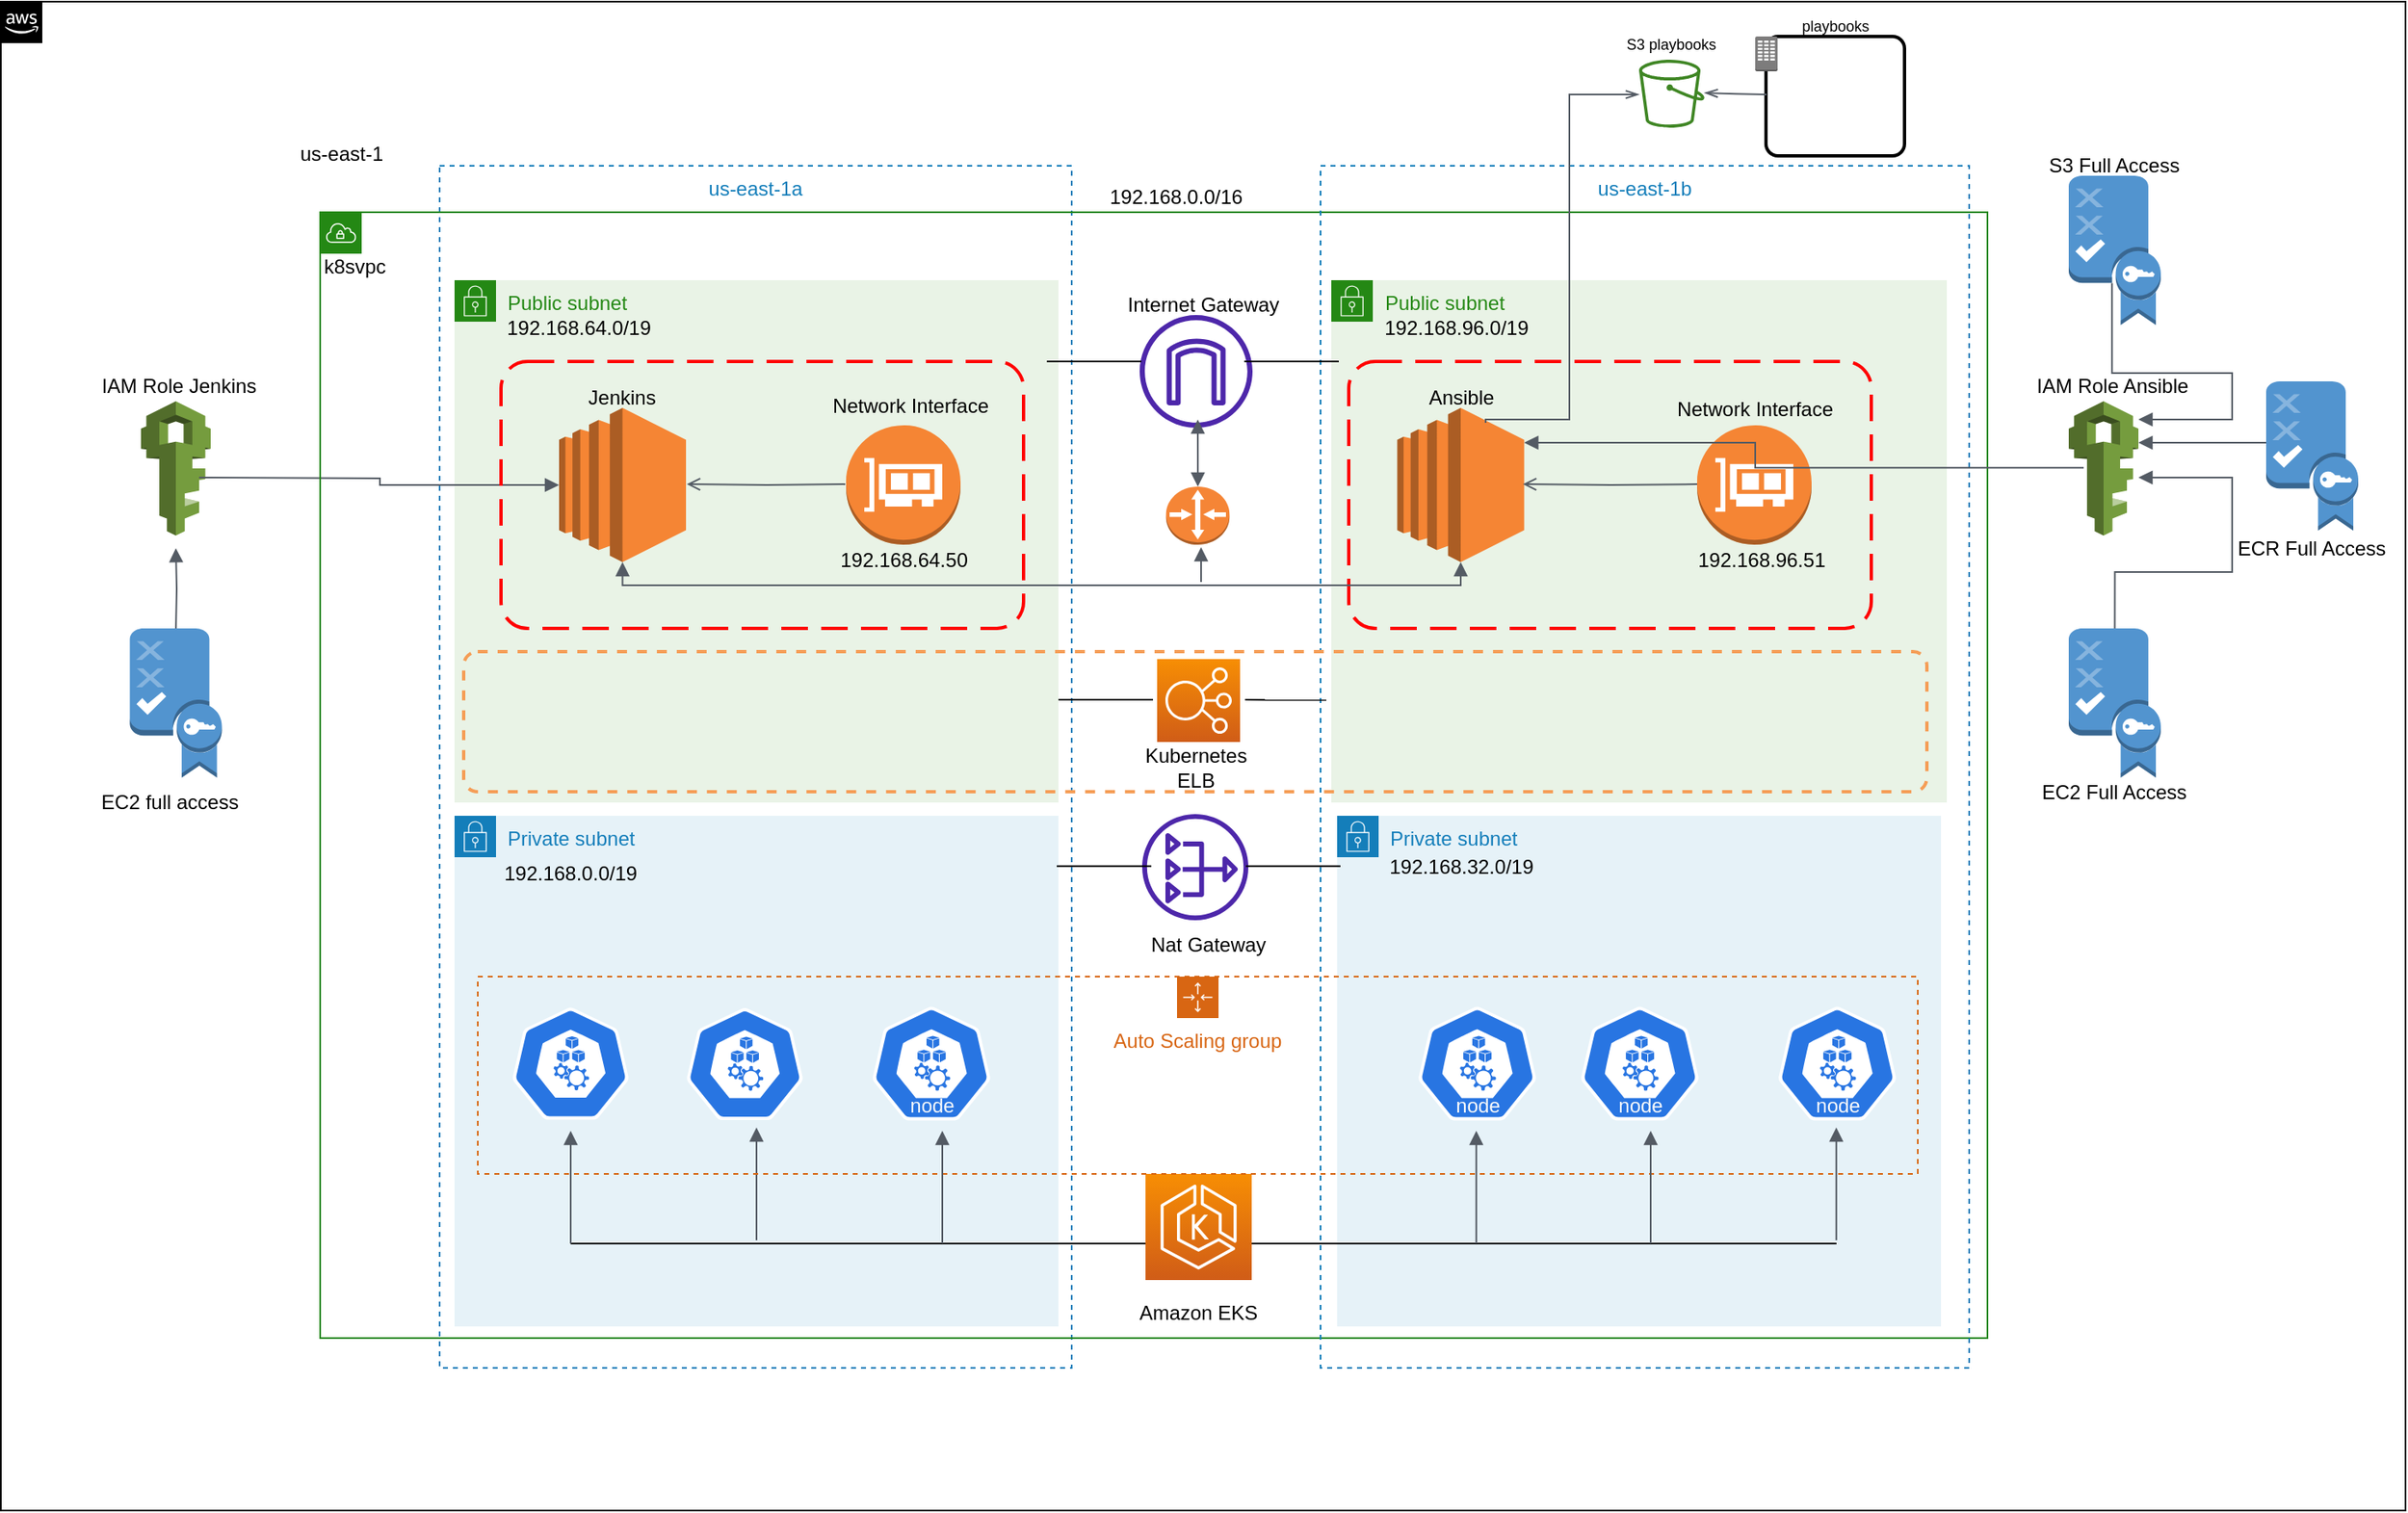 <mxfile version="21.3.6" type="device">
  <diagram id="Ht1M8jgEwFfnCIfOTk4-" name="Page-1">
    <mxGraphModel dx="1590" dy="1033" grid="1" gridSize="7" guides="1" tooltips="1" connect="1" arrows="1" fold="1" page="1" pageScale="1" pageWidth="1169" pageHeight="827" background="none" math="0" shadow="0">
      <root>
        <mxCell id="0" />
        <mxCell id="1" parent="0" />
        <mxCell id="GrUjXysrTz4pMU6UMyg--17" value="us-east-1a" style="fillColor=none;strokeColor=#147EBA;dashed=1;verticalAlign=top;fontStyle=0;fontColor=#147EBA;whiteSpace=wrap;html=1;movable=1;resizable=1;rotatable=1;deletable=1;editable=1;locked=0;connectable=1;" vertex="1" parent="1">
          <mxGeometry x="271" y="127" width="381" height="725" as="geometry" />
        </mxCell>
        <mxCell id="GrUjXysrTz4pMU6UMyg--24" value="Public subnet" style="points=[[0,0],[0.25,0],[0.5,0],[0.75,0],[1,0],[1,0.25],[1,0.5],[1,0.75],[1,1],[0.75,1],[0.5,1],[0.25,1],[0,1],[0,0.75],[0,0.5],[0,0.25]];outlineConnect=0;gradientColor=none;html=1;whiteSpace=wrap;fontSize=12;fontStyle=0;container=1;pointerEvents=0;collapsible=0;recursiveResize=0;shape=mxgraph.aws4.group;grIcon=mxgraph.aws4.group_security_group;grStroke=0;strokeColor=#248814;fillColor=#E9F3E6;verticalAlign=top;align=left;spacingLeft=30;fontColor=#248814;dashed=0;" vertex="1" parent="1">
          <mxGeometry x="280" y="196" width="364" height="315" as="geometry" />
        </mxCell>
        <mxCell id="GrUjXysrTz4pMU6UMyg--7" value="" style="points=[[0,0],[0.25,0],[0.5,0],[0.75,0],[1,0],[1,0.25],[1,0.5],[1,0.75],[1,1],[0.75,1],[0.5,1],[0.25,1],[0,1],[0,0.75],[0,0.5],[0,0.25]];outlineConnect=0;html=1;whiteSpace=wrap;fontSize=12;fontStyle=0;container=1;pointerEvents=0;collapsible=0;recursiveResize=0;shape=mxgraph.aws4.group;grIcon=mxgraph.aws4.group_aws_cloud_alt;fillColor=none;verticalAlign=top;align=left;spacingLeft=30;dashed=0;perimeterSpacing=0;labelBackgroundColor=none;movable=1;resizable=1;rotatable=1;deletable=1;editable=1;locked=0;connectable=1;" vertex="1" parent="1">
          <mxGeometry x="6.5" y="28" width="1449.5" height="910" as="geometry" />
        </mxCell>
        <mxCell id="GrUjXysrTz4pMU6UMyg--114" value="" style="outlineConnect=0;dashed=0;verticalLabelPosition=bottom;verticalAlign=top;align=center;html=1;shape=mxgraph.aws3.iam;fillColor=#759C3E;gradientColor=none;" vertex="1" parent="GrUjXysrTz4pMU6UMyg--7">
          <mxGeometry x="1246.5" y="241" width="42" height="81" as="geometry" />
        </mxCell>
        <mxCell id="GrUjXysrTz4pMU6UMyg--115" value="" style="outlineConnect=0;dashed=0;verticalLabelPosition=bottom;verticalAlign=top;align=center;html=1;shape=mxgraph.aws3.iam;fillColor=#759C3E;gradientColor=none;" vertex="1" parent="GrUjXysrTz4pMU6UMyg--7">
          <mxGeometry x="84.5" y="241" width="42" height="81" as="geometry" />
        </mxCell>
        <mxCell id="GrUjXysrTz4pMU6UMyg--116" value="" style="outlineConnect=0;dashed=0;verticalLabelPosition=bottom;verticalAlign=top;align=center;html=1;shape=mxgraph.aws3.policy;fillColor=#5294CF;gradientColor=none;" vertex="1" parent="GrUjXysrTz4pMU6UMyg--7">
          <mxGeometry x="77.75" y="378" width="55.5" height="90" as="geometry" />
        </mxCell>
        <mxCell id="GrUjXysrTz4pMU6UMyg--117" value="EC2 full access" style="text;html=1;strokeColor=none;fillColor=none;align=center;verticalAlign=middle;whiteSpace=wrap;rounded=0;" vertex="1" parent="GrUjXysrTz4pMU6UMyg--7">
          <mxGeometry x="56.5" y="468" width="91.25" height="30" as="geometry" />
        </mxCell>
        <mxCell id="GrUjXysrTz4pMU6UMyg--118" value="" style="outlineConnect=0;dashed=0;verticalLabelPosition=bottom;verticalAlign=top;align=center;html=1;shape=mxgraph.aws3.policy;fillColor=#5294CF;gradientColor=none;" vertex="1" parent="GrUjXysrTz4pMU6UMyg--7">
          <mxGeometry x="1246.5" y="378" width="55.5" height="90" as="geometry" />
        </mxCell>
        <mxCell id="GrUjXysrTz4pMU6UMyg--120" value="" style="outlineConnect=0;dashed=0;verticalLabelPosition=bottom;verticalAlign=top;align=center;html=1;shape=mxgraph.aws3.policy;fillColor=#5294CF;gradientColor=none;" vertex="1" parent="GrUjXysrTz4pMU6UMyg--7">
          <mxGeometry x="1365.5" y="229" width="55.5" height="90" as="geometry" />
        </mxCell>
        <mxCell id="GrUjXysrTz4pMU6UMyg--119" value="" style="outlineConnect=0;dashed=0;verticalLabelPosition=bottom;verticalAlign=top;align=center;html=1;shape=mxgraph.aws3.policy;fillColor=#5294CF;gradientColor=none;" vertex="1" parent="GrUjXysrTz4pMU6UMyg--7">
          <mxGeometry x="1246.5" y="105" width="55.5" height="90" as="geometry" />
        </mxCell>
        <mxCell id="GrUjXysrTz4pMU6UMyg--121" value="EC2 Full Access" style="text;html=1;strokeColor=none;fillColor=none;align=center;verticalAlign=middle;whiteSpace=wrap;rounded=0;" vertex="1" parent="GrUjXysrTz4pMU6UMyg--7">
          <mxGeometry x="1228.62" y="462" width="91.25" height="30" as="geometry" />
        </mxCell>
        <mxCell id="GrUjXysrTz4pMU6UMyg--122" value="ECR Full Access" style="text;html=1;strokeColor=none;fillColor=none;align=center;verticalAlign=middle;whiteSpace=wrap;rounded=0;" vertex="1" parent="GrUjXysrTz4pMU6UMyg--7">
          <mxGeometry x="1345.82" y="315" width="94.87" height="30" as="geometry" />
        </mxCell>
        <mxCell id="GrUjXysrTz4pMU6UMyg--123" value="S3 Full Access" style="text;html=1;strokeColor=none;fillColor=none;align=center;verticalAlign=middle;whiteSpace=wrap;rounded=0;" vertex="1" parent="GrUjXysrTz4pMU6UMyg--7">
          <mxGeometry x="1228.62" y="84" width="91.25" height="30" as="geometry" />
        </mxCell>
        <mxCell id="GrUjXysrTz4pMU6UMyg--124" value="IAM Role Ansible" style="text;html=1;strokeColor=none;fillColor=none;align=center;verticalAlign=middle;whiteSpace=wrap;rounded=0;" vertex="1" parent="GrUjXysrTz4pMU6UMyg--7">
          <mxGeometry x="1225" y="217" width="94.87" height="30" as="geometry" />
        </mxCell>
        <mxCell id="GrUjXysrTz4pMU6UMyg--125" value="IAM Role Jenkins" style="text;html=1;strokeColor=none;fillColor=none;align=center;verticalAlign=middle;whiteSpace=wrap;rounded=0;" vertex="1" parent="GrUjXysrTz4pMU6UMyg--7">
          <mxGeometry x="56" y="217" width="102.37" height="30" as="geometry" />
        </mxCell>
        <mxCell id="GrUjXysrTz4pMU6UMyg--127" value="" style="edgeStyle=orthogonalEdgeStyle;html=1;endArrow=none;elbow=vertical;startArrow=block;startFill=1;strokeColor=#545B64;rounded=0;" edge="1" parent="GrUjXysrTz4pMU6UMyg--7">
          <mxGeometry width="100" relative="1" as="geometry">
            <mxPoint x="1288.5" y="266" as="sourcePoint" />
            <mxPoint x="1365.5" y="266" as="targetPoint" />
          </mxGeometry>
        </mxCell>
        <mxCell id="GrUjXysrTz4pMU6UMyg--130" value="" style="edgeStyle=orthogonalEdgeStyle;html=1;endArrow=none;elbow=vertical;startArrow=block;startFill=1;strokeColor=#545B64;rounded=0;entryX=0.5;entryY=0;entryDx=0;entryDy=0;entryPerimeter=0;" edge="1" parent="GrUjXysrTz4pMU6UMyg--7" source="GrUjXysrTz4pMU6UMyg--114" target="GrUjXysrTz4pMU6UMyg--118">
          <mxGeometry width="100" relative="1" as="geometry">
            <mxPoint x="1274.5" y="308" as="sourcePoint" />
            <mxPoint x="1374.5" y="308" as="targetPoint" />
            <Array as="points">
              <mxPoint x="1345" y="287" />
              <mxPoint x="1345" y="344" />
              <mxPoint x="1274" y="344" />
            </Array>
          </mxGeometry>
        </mxCell>
        <mxCell id="GrUjXysrTz4pMU6UMyg--132" value="" style="edgeStyle=orthogonalEdgeStyle;html=1;endArrow=none;elbow=vertical;startArrow=block;startFill=1;strokeColor=#545B64;rounded=0;entryX=0.47;entryY=0.72;entryDx=0;entryDy=0;entryPerimeter=0;" edge="1" parent="GrUjXysrTz4pMU6UMyg--7" target="GrUjXysrTz4pMU6UMyg--119">
          <mxGeometry width="100" relative="1" as="geometry">
            <mxPoint x="1288.5" y="252" as="sourcePoint" />
            <mxPoint x="1388.5" y="252" as="targetPoint" />
            <Array as="points">
              <mxPoint x="1345" y="252" />
              <mxPoint x="1345" y="224" />
              <mxPoint x="1273" y="224" />
            </Array>
          </mxGeometry>
        </mxCell>
        <mxCell id="GrUjXysrTz4pMU6UMyg--133" value="" style="edgeStyle=orthogonalEdgeStyle;html=1;endArrow=none;elbow=vertical;startArrow=block;startFill=1;strokeColor=#545B64;rounded=0;" edge="1" parent="GrUjXysrTz4pMU6UMyg--7" target="GrUjXysrTz4pMU6UMyg--116">
          <mxGeometry width="100" relative="1" as="geometry">
            <mxPoint x="105.5" y="329.57" as="sourcePoint" />
            <mxPoint x="205.5" y="329.57" as="targetPoint" />
          </mxGeometry>
        </mxCell>
        <mxCell id="GrUjXysrTz4pMU6UMyg--135" value="" style="edgeStyle=orthogonalEdgeStyle;html=1;endArrow=block;elbow=vertical;startArrow=none;endFill=1;strokeColor=#545B64;rounded=0;entryX=0;entryY=0.5;entryDx=0;entryDy=0;entryPerimeter=0;" edge="1" parent="GrUjXysrTz4pMU6UMyg--7" target="GrUjXysrTz4pMU6UMyg--98">
          <mxGeometry width="100" relative="1" as="geometry">
            <mxPoint x="119.5" y="287" as="sourcePoint" />
            <mxPoint x="219.5" y="287" as="targetPoint" />
          </mxGeometry>
        </mxCell>
        <mxCell id="GrUjXysrTz4pMU6UMyg--136" value="" style="sketch=0;outlineConnect=0;fontColor=#232F3E;gradientColor=none;fillColor=#3F8624;strokeColor=none;dashed=0;verticalLabelPosition=bottom;verticalAlign=top;align=center;html=1;fontSize=12;fontStyle=0;aspect=fixed;pointerEvents=1;shape=mxgraph.aws4.bucket;" vertex="1" parent="GrUjXysrTz4pMU6UMyg--7">
          <mxGeometry x="987.5" y="35" width="39.42" height="41" as="geometry" />
        </mxCell>
        <mxCell id="GrUjXysrTz4pMU6UMyg--137" value="" style="rounded=1;arcSize=10;dashed=0;fillColor=none;gradientColor=none;strokeWidth=2;" vertex="1" parent="GrUjXysrTz4pMU6UMyg--7">
          <mxGeometry x="1064" y="21" width="83.5" height="72" as="geometry" />
        </mxCell>
        <mxCell id="GrUjXysrTz4pMU6UMyg--138" value="" style="dashed=0;html=1;shape=mxgraph.aws3.corporate_data_center;fillColor=#7D7C7C;gradientColor=none;dashed=0;" vertex="1" parent="GrUjXysrTz4pMU6UMyg--7">
          <mxGeometry x="1057.5" y="21" width="13.5" height="21" as="geometry" />
        </mxCell>
        <mxCell id="GrUjXysrTz4pMU6UMyg--141" value="S3 playbooks" style="text;html=1;strokeColor=none;fillColor=none;align=center;verticalAlign=middle;whiteSpace=wrap;rounded=0;fontSize=9;" vertex="1" parent="GrUjXysrTz4pMU6UMyg--7">
          <mxGeometry x="975.71" y="16" width="63" height="19" as="geometry" />
        </mxCell>
        <mxCell id="GrUjXysrTz4pMU6UMyg--142" value="playbooks" style="text;html=1;strokeColor=none;fillColor=none;align=center;verticalAlign=middle;whiteSpace=wrap;rounded=0;fontSize=9;" vertex="1" parent="GrUjXysrTz4pMU6UMyg--7">
          <mxGeometry x="1060.13" width="91.25" height="30" as="geometry" />
        </mxCell>
        <mxCell id="GrUjXysrTz4pMU6UMyg--146" value="" style="edgeStyle=orthogonalEdgeStyle;html=1;endArrow=none;elbow=vertical;startArrow=openThin;startFill=0;strokeColor=#545B64;rounded=0;" edge="1" parent="GrUjXysrTz4pMU6UMyg--7">
          <mxGeometry width="100" relative="1" as="geometry">
            <mxPoint x="1026.92" y="55.05" as="sourcePoint" />
            <mxPoint x="1064.5" y="56" as="targetPoint" />
          </mxGeometry>
        </mxCell>
        <mxCell id="GrUjXysrTz4pMU6UMyg--70" value="node" style="text;html=1;align=center;verticalAlign=middle;whiteSpace=wrap;rounded=0;fontColor=#fafafa;labelBorderColor=none;" vertex="1" parent="1">
          <mxGeometry x="320" y="679" width="60" height="30" as="geometry" />
        </mxCell>
        <mxCell id="GrUjXysrTz4pMU6UMyg--8" value="" style="points=[[0,0],[0.25,0],[0.5,0],[0.75,0],[1,0],[1,0.25],[1,0.5],[1,0.75],[1,1],[0.75,1],[0.5,1],[0.25,1],[0,1],[0,0.75],[0,0.5],[0,0.25]];outlineConnect=0;gradientColor=none;html=1;whiteSpace=wrap;fontSize=12;fontStyle=0;container=1;pointerEvents=0;collapsible=0;recursiveResize=0;shape=mxgraph.aws4.group;grIcon=mxgraph.aws4.group_vpc;strokeColor=#248814;fillColor=none;verticalAlign=top;align=left;spacingLeft=30;fontColor=#AAB7B8;dashed=0;movable=0;resizable=0;rotatable=0;deletable=0;editable=0;locked=1;connectable=0;" vertex="1" parent="1">
          <mxGeometry x="199" y="155" width="1005" height="679" as="geometry" />
        </mxCell>
        <mxCell id="GrUjXysrTz4pMU6UMyg--16" value="k8svpc" style="text;html=1;strokeColor=none;fillColor=none;align=center;verticalAlign=middle;whiteSpace=wrap;rounded=0;" vertex="1" parent="GrUjXysrTz4pMU6UMyg--8">
          <mxGeometry x="-9" y="18" width="60" height="30" as="geometry" />
        </mxCell>
        <mxCell id="GrUjXysrTz4pMU6UMyg--18" value="us-east-1b" style="fillColor=none;strokeColor=#147EBA;dashed=1;verticalAlign=top;fontStyle=0;fontColor=#147EBA;whiteSpace=wrap;html=1;movable=1;resizable=1;rotatable=1;deletable=1;editable=1;locked=0;connectable=1;" vertex="1" parent="GrUjXysrTz4pMU6UMyg--8">
          <mxGeometry x="603" y="-28" width="391" height="725" as="geometry" />
        </mxCell>
        <mxCell id="GrUjXysrTz4pMU6UMyg--28" value="Public subnet" style="points=[[0,0],[0.25,0],[0.5,0],[0.75,0],[1,0],[1,0.25],[1,0.5],[1,0.75],[1,1],[0.75,1],[0.5,1],[0.25,1],[0,1],[0,0.75],[0,0.5],[0,0.25]];outlineConnect=0;gradientColor=none;html=1;whiteSpace=wrap;fontSize=12;fontStyle=0;container=1;pointerEvents=0;collapsible=0;recursiveResize=0;shape=mxgraph.aws4.group;grIcon=mxgraph.aws4.group_security_group;grStroke=0;strokeColor=#248814;fillColor=#E9F3E6;verticalAlign=top;align=left;spacingLeft=30;fontColor=#248814;dashed=0;movable=0;resizable=0;rotatable=0;deletable=0;editable=0;locked=1;connectable=0;" vertex="1" parent="GrUjXysrTz4pMU6UMyg--8">
          <mxGeometry x="609.5" y="41" width="371" height="315" as="geometry" />
        </mxCell>
        <mxCell id="GrUjXysrTz4pMU6UMyg--29" value="Private subnet" style="points=[[0,0],[0.25,0],[0.5,0],[0.75,0],[1,0],[1,0.25],[1,0.5],[1,0.75],[1,1],[0.75,1],[0.5,1],[0.25,1],[0,1],[0,0.75],[0,0.5],[0,0.25]];outlineConnect=0;gradientColor=none;html=1;whiteSpace=wrap;fontSize=12;fontStyle=0;container=1;pointerEvents=0;collapsible=0;recursiveResize=0;shape=mxgraph.aws4.group;grIcon=mxgraph.aws4.group_security_group;grStroke=0;strokeColor=#147EBA;fillColor=#E6F2F8;verticalAlign=top;align=left;spacingLeft=30;fontColor=#147EBA;dashed=0;" vertex="1" parent="GrUjXysrTz4pMU6UMyg--8">
          <mxGeometry x="81" y="364" width="364" height="308" as="geometry" />
        </mxCell>
        <mxCell id="GrUjXysrTz4pMU6UMyg--36" value="Private subnet" style="points=[[0,0],[0.25,0],[0.5,0],[0.75,0],[1,0],[1,0.25],[1,0.5],[1,0.75],[1,1],[0.75,1],[0.5,1],[0.25,1],[0,1],[0,0.75],[0,0.5],[0,0.25]];outlineConnect=0;gradientColor=none;html=1;whiteSpace=wrap;fontSize=12;fontStyle=0;container=1;pointerEvents=0;collapsible=0;recursiveResize=0;shape=mxgraph.aws4.group;grIcon=mxgraph.aws4.group_security_group;grStroke=0;strokeColor=#147EBA;fillColor=#E6F2F8;verticalAlign=top;align=left;spacingLeft=30;fontColor=#147EBA;dashed=0;" vertex="1" parent="GrUjXysrTz4pMU6UMyg--8">
          <mxGeometry x="613" y="364" width="364" height="308" as="geometry" />
        </mxCell>
        <mxCell id="GrUjXysrTz4pMU6UMyg--40" value="192.168.96.0/19" style="text;html=1;strokeColor=none;fillColor=none;align=center;verticalAlign=middle;whiteSpace=wrap;rounded=0;" vertex="1" parent="GrUjXysrTz4pMU6UMyg--8">
          <mxGeometry x="655" y="55" width="60" height="30" as="geometry" />
        </mxCell>
        <mxCell id="GrUjXysrTz4pMU6UMyg--41" value="" style="sketch=0;outlineConnect=0;fontColor=#232F3E;gradientColor=none;fillColor=#4D27AA;strokeColor=none;dashed=0;verticalLabelPosition=bottom;verticalAlign=top;align=center;html=1;fontSize=12;fontStyle=0;aspect=fixed;pointerEvents=1;shape=mxgraph.aws4.internet_gateway;" vertex="1" parent="GrUjXysrTz4pMU6UMyg--8">
          <mxGeometry x="494" y="62" width="68" height="68" as="geometry" />
        </mxCell>
        <mxCell id="GrUjXysrTz4pMU6UMyg--9" value="192.168.0.0/16" style="text;html=1;strokeColor=none;fillColor=none;align=center;verticalAlign=middle;whiteSpace=wrap;rounded=0;" vertex="1" parent="1">
          <mxGeometry x="685" y="131" width="60" height="30" as="geometry" />
        </mxCell>
        <mxCell id="GrUjXysrTz4pMU6UMyg--20" value="us-east-1" style="text;html=1;strokeColor=none;fillColor=none;align=center;verticalAlign=middle;whiteSpace=wrap;rounded=0;" vertex="1" parent="1">
          <mxGeometry x="182" y="105" width="60" height="30" as="geometry" />
        </mxCell>
        <mxCell id="GrUjXysrTz4pMU6UMyg--46" value="" style="endArrow=none;html=1;rounded=0;" edge="1" parent="1">
          <mxGeometry width="50" height="50" relative="1" as="geometry">
            <mxPoint x="637" y="245" as="sourcePoint" />
            <mxPoint x="694" y="245" as="targetPoint" />
          </mxGeometry>
        </mxCell>
        <mxCell id="GrUjXysrTz4pMU6UMyg--47" value="" style="endArrow=none;html=1;rounded=0;" edge="1" parent="1">
          <mxGeometry width="50" height="50" relative="1" as="geometry">
            <mxPoint x="756" y="245" as="sourcePoint" />
            <mxPoint x="813" y="245" as="targetPoint" />
          </mxGeometry>
        </mxCell>
        <mxCell id="GrUjXysrTz4pMU6UMyg--48" value="" style="sketch=0;points=[[0,0,0],[0.25,0,0],[0.5,0,0],[0.75,0,0],[1,0,0],[0,1,0],[0.25,1,0],[0.5,1,0],[0.75,1,0],[1,1,0],[0,0.25,0],[0,0.5,0],[0,0.75,0],[1,0.25,0],[1,0.5,0],[1,0.75,0]];outlineConnect=0;fontColor=#232F3E;gradientColor=#F78E04;gradientDirection=north;fillColor=#D05C17;strokeColor=#ffffff;dashed=0;verticalLabelPosition=bottom;verticalAlign=top;align=center;html=1;fontSize=12;fontStyle=0;aspect=fixed;shape=mxgraph.aws4.resourceIcon;resIcon=mxgraph.aws4.elastic_load_balancing;" vertex="1" parent="1">
          <mxGeometry x="703.5" y="424.5" width="50" height="50" as="geometry" />
        </mxCell>
        <mxCell id="GrUjXysrTz4pMU6UMyg--49" value="" style="endArrow=none;html=1;rounded=0;" edge="1" parent="1">
          <mxGeometry width="50" height="50" relative="1" as="geometry">
            <mxPoint x="644" y="449.05" as="sourcePoint" />
            <mxPoint x="701" y="449.05" as="targetPoint" />
          </mxGeometry>
        </mxCell>
        <mxCell id="GrUjXysrTz4pMU6UMyg--50" value="" style="endArrow=none;html=1;rounded=0;" edge="1" parent="1">
          <mxGeometry width="50" height="50" relative="1" as="geometry">
            <mxPoint x="756.5" y="449.05" as="sourcePoint" />
            <mxPoint x="805.5" y="449.18" as="targetPoint" />
          </mxGeometry>
        </mxCell>
        <mxCell id="GrUjXysrTz4pMU6UMyg--51" value="Kubernetes ELB" style="text;html=1;strokeColor=none;fillColor=none;align=center;verticalAlign=middle;whiteSpace=wrap;rounded=0;" vertex="1" parent="1">
          <mxGeometry x="696.5" y="474.5" width="60" height="30" as="geometry" />
        </mxCell>
        <mxCell id="GrUjXysrTz4pMU6UMyg--54" value="Internet Gateway" style="text;html=1;strokeColor=none;fillColor=none;align=center;verticalAlign=middle;whiteSpace=wrap;rounded=0;" vertex="1" parent="1">
          <mxGeometry x="681.75" y="196" width="99" height="30" as="geometry" />
        </mxCell>
        <mxCell id="GrUjXysrTz4pMU6UMyg--55" value="" style="sketch=0;outlineConnect=0;fontColor=#232F3E;gradientColor=none;fillColor=#4D27AA;strokeColor=none;dashed=0;verticalLabelPosition=bottom;verticalAlign=top;align=center;html=1;fontSize=12;fontStyle=0;aspect=fixed;pointerEvents=1;shape=mxgraph.aws4.nat_gateway;" vertex="1" parent="1">
          <mxGeometry x="694.5" y="518" width="64" height="64" as="geometry" />
        </mxCell>
        <mxCell id="GrUjXysrTz4pMU6UMyg--56" value="" style="endArrow=none;html=1;rounded=0;" edge="1" parent="1">
          <mxGeometry width="50" height="50" relative="1" as="geometry">
            <mxPoint x="643" y="549.37" as="sourcePoint" />
            <mxPoint x="700" y="549.37" as="targetPoint" />
          </mxGeometry>
        </mxCell>
        <mxCell id="GrUjXysrTz4pMU6UMyg--57" value="" style="endArrow=none;html=1;rounded=0;" edge="1" parent="1">
          <mxGeometry width="50" height="50" relative="1" as="geometry">
            <mxPoint x="757" y="549.38" as="sourcePoint" />
            <mxPoint x="814" y="549.38" as="targetPoint" />
          </mxGeometry>
        </mxCell>
        <mxCell id="GrUjXysrTz4pMU6UMyg--58" value="Nat Gateway" style="text;html=1;strokeColor=none;fillColor=none;align=center;verticalAlign=middle;whiteSpace=wrap;rounded=0;" vertex="1" parent="1">
          <mxGeometry x="685" y="582" width="99" height="30" as="geometry" />
        </mxCell>
        <mxCell id="GrUjXysrTz4pMU6UMyg--84" value="" style="endArrow=none;html=1;rounded=0;" edge="1" parent="1">
          <mxGeometry width="50" height="50" relative="1" as="geometry">
            <mxPoint x="350" y="777" as="sourcePoint" />
            <mxPoint x="1113" y="777" as="targetPoint" />
          </mxGeometry>
        </mxCell>
        <mxCell id="GrUjXysrTz4pMU6UMyg--79" value="" style="sketch=0;points=[[0,0,0],[0.25,0,0],[0.5,0,0],[0.75,0,0],[1,0,0],[0,1,0],[0.25,1,0],[0.5,1,0],[0.75,1,0],[1,1,0],[0,0.25,0],[0,0.5,0],[0,0.75,0],[1,0.25,0],[1,0.5,0],[1,0.75,0]];outlineConnect=0;fontColor=#232F3E;gradientColor=#F78E04;gradientDirection=north;fillColor=#D05C17;strokeColor=#ffffff;dashed=0;verticalLabelPosition=bottom;verticalAlign=top;align=center;html=1;fontSize=12;fontStyle=0;aspect=fixed;shape=mxgraph.aws4.resourceIcon;resIcon=mxgraph.aws4.eks;" vertex="1" parent="1">
          <mxGeometry x="696.5" y="735" width="64" height="64" as="geometry" />
        </mxCell>
        <mxCell id="GrUjXysrTz4pMU6UMyg--94" value="" style="edgeStyle=orthogonalEdgeStyle;html=1;endArrow=none;elbow=vertical;startArrow=block;startFill=1;strokeColor=#545B64;rounded=0;" edge="1" parent="1">
          <mxGeometry width="100" relative="1" as="geometry">
            <mxPoint x="462" y="707" as="sourcePoint" />
            <mxPoint x="462" y="775" as="targetPoint" />
          </mxGeometry>
        </mxCell>
        <mxCell id="GrUjXysrTz4pMU6UMyg--90" value="" style="edgeStyle=orthogonalEdgeStyle;html=1;endArrow=none;elbow=vertical;startArrow=block;startFill=1;strokeColor=#545B64;rounded=0;" edge="1" parent="1">
          <mxGeometry width="100" relative="1" as="geometry">
            <mxPoint x="1112.88" y="707" as="sourcePoint" />
            <mxPoint x="1112.88" y="775" as="targetPoint" />
          </mxGeometry>
        </mxCell>
        <mxCell id="GrUjXysrTz4pMU6UMyg--95" value="Amazon EKS" style="text;html=1;strokeColor=none;fillColor=none;align=center;verticalAlign=middle;whiteSpace=wrap;rounded=0;" vertex="1" parent="1">
          <mxGeometry x="679" y="804" width="99" height="30" as="geometry" />
        </mxCell>
        <mxCell id="GrUjXysrTz4pMU6UMyg--53" value="" style="rounded=1;arcSize=10;strokeColor=#F59D56;fillColor=none;gradientColor=none;strokeWidth=2;dashed=1;" vertex="1" parent="1">
          <mxGeometry x="285.5" y="420" width="882" height="84.5" as="geometry" />
        </mxCell>
        <mxCell id="GrUjXysrTz4pMU6UMyg--96" value="" style="rounded=1;arcSize=10;dashed=1;strokeColor=#ff0000;fillColor=none;gradientColor=none;dashPattern=8 4;strokeWidth=2;" vertex="1" parent="1">
          <mxGeometry x="308" y="245" width="315" height="161" as="geometry" />
        </mxCell>
        <mxCell id="GrUjXysrTz4pMU6UMyg--97" value="" style="rounded=1;arcSize=10;dashed=1;strokeColor=#ff0000;fillColor=none;gradientColor=none;dashPattern=8 4;strokeWidth=2;" vertex="1" parent="1">
          <mxGeometry x="819" y="245" width="315" height="161" as="geometry" />
        </mxCell>
        <mxCell id="GrUjXysrTz4pMU6UMyg--98" value="" style="outlineConnect=0;dashed=0;verticalLabelPosition=bottom;verticalAlign=top;align=center;html=1;shape=mxgraph.aws3.ec2;fillColor=#F58534;gradientColor=none;" vertex="1" parent="1">
          <mxGeometry x="343" y="273" width="76.5" height="93" as="geometry" />
        </mxCell>
        <mxCell id="GrUjXysrTz4pMU6UMyg--99" value="" style="outlineConnect=0;dashed=0;verticalLabelPosition=bottom;verticalAlign=top;align=center;html=1;shape=mxgraph.aws3.ec2;fillColor=#F58534;gradientColor=none;" vertex="1" parent="1">
          <mxGeometry x="848.25" y="273" width="76.5" height="93" as="geometry" />
        </mxCell>
        <mxCell id="GrUjXysrTz4pMU6UMyg--101" value="" style="outlineConnect=0;dashed=0;verticalLabelPosition=bottom;verticalAlign=top;align=center;html=1;shape=mxgraph.aws3.elastic_network_interface;fillColor=#F58534;gradientColor=none;" vertex="1" parent="1">
          <mxGeometry x="516" y="283.5" width="69" height="72" as="geometry" />
        </mxCell>
        <mxCell id="GrUjXysrTz4pMU6UMyg--102" value="" style="outlineConnect=0;dashed=0;verticalLabelPosition=bottom;verticalAlign=top;align=center;html=1;shape=mxgraph.aws3.elastic_network_interface;fillColor=#F58534;gradientColor=none;" vertex="1" parent="1">
          <mxGeometry x="1029" y="283.5" width="69" height="72" as="geometry" />
        </mxCell>
        <mxCell id="GrUjXysrTz4pMU6UMyg--103" value="192.168.96.51" style="text;html=1;strokeColor=none;fillColor=none;align=center;verticalAlign=middle;whiteSpace=wrap;rounded=0;" vertex="1" parent="1">
          <mxGeometry x="1038" y="350" width="60" height="30" as="geometry" />
        </mxCell>
        <mxCell id="GrUjXysrTz4pMU6UMyg--104" value="192.168.64.50" style="text;html=1;strokeColor=none;fillColor=none;align=center;verticalAlign=middle;whiteSpace=wrap;rounded=0;" vertex="1" parent="1">
          <mxGeometry x="520.5" y="350" width="60" height="30" as="geometry" />
        </mxCell>
        <mxCell id="GrUjXysrTz4pMU6UMyg--105" value="Network Interface" style="text;html=1;strokeColor=none;fillColor=none;align=center;verticalAlign=middle;whiteSpace=wrap;rounded=0;" vertex="1" parent="1">
          <mxGeometry x="506.25" y="257" width="97.5" height="30" as="geometry" />
        </mxCell>
        <mxCell id="GrUjXysrTz4pMU6UMyg--106" value="Network Interface" style="text;html=1;strokeColor=none;fillColor=none;align=center;verticalAlign=middle;whiteSpace=wrap;rounded=0;" vertex="1" parent="1">
          <mxGeometry x="1014.75" y="259" width="97.5" height="30" as="geometry" />
        </mxCell>
        <mxCell id="GrUjXysrTz4pMU6UMyg--107" value="192.168.0.0/19" style="text;html=1;strokeColor=none;fillColor=none;align=center;verticalAlign=middle;whiteSpace=wrap;rounded=0;" vertex="1" parent="1">
          <mxGeometry x="320" y="539" width="60" height="30" as="geometry" />
        </mxCell>
        <mxCell id="GrUjXysrTz4pMU6UMyg--108" value="192.168.64.0/19" style="text;html=1;strokeColor=none;fillColor=none;align=center;verticalAlign=middle;whiteSpace=wrap;rounded=0;movable=1;resizable=1;rotatable=1;deletable=1;editable=1;locked=0;connectable=1;" vertex="1" parent="1">
          <mxGeometry x="325" y="210" width="60" height="30" as="geometry" />
        </mxCell>
        <mxCell id="GrUjXysrTz4pMU6UMyg--109" value="192.168.32.0/19" style="text;html=1;strokeColor=none;fillColor=none;align=center;verticalAlign=middle;whiteSpace=wrap;rounded=0;movable=1;resizable=1;rotatable=1;deletable=1;editable=1;locked=0;connectable=1;" vertex="1" parent="1">
          <mxGeometry x="856.5" y="535" width="60" height="30" as="geometry" />
        </mxCell>
        <mxCell id="GrUjXysrTz4pMU6UMyg--110" value="" style="edgeStyle=orthogonalEdgeStyle;html=1;endArrow=none;elbow=vertical;startArrow=open;startFill=0;strokeColor=#545B64;rounded=0;" edge="1" parent="1">
          <mxGeometry width="100" relative="1" as="geometry">
            <mxPoint x="420" y="319" as="sourcePoint" />
            <mxPoint x="515.5" y="319.05" as="targetPoint" />
          </mxGeometry>
        </mxCell>
        <mxCell id="GrUjXysrTz4pMU6UMyg--111" value="" style="edgeStyle=orthogonalEdgeStyle;html=1;endArrow=none;elbow=vertical;startArrow=open;startFill=0;strokeColor=#545B64;rounded=0;" edge="1" parent="1">
          <mxGeometry width="100" relative="1" as="geometry">
            <mxPoint x="924" y="319" as="sourcePoint" />
            <mxPoint x="1029" y="319.05" as="targetPoint" />
          </mxGeometry>
        </mxCell>
        <mxCell id="GrUjXysrTz4pMU6UMyg--112" value="Jenkins" style="text;html=1;strokeColor=none;fillColor=none;align=center;verticalAlign=middle;whiteSpace=wrap;rounded=0;" vertex="1" parent="1">
          <mxGeometry x="351.25" y="252" width="60" height="30" as="geometry" />
        </mxCell>
        <mxCell id="GrUjXysrTz4pMU6UMyg--113" value="Ansible" style="text;html=1;strokeColor=none;fillColor=none;align=center;verticalAlign=middle;whiteSpace=wrap;rounded=0;" vertex="1" parent="1">
          <mxGeometry x="856.5" y="252" width="60" height="30" as="geometry" />
        </mxCell>
        <mxCell id="GrUjXysrTz4pMU6UMyg--61" value="" style="sketch=0;html=1;dashed=0;whitespace=wrap;fillColor=#2875E2;strokeColor=#ffffff;points=[[0.005,0.63,0],[0.1,0.2,0],[0.9,0.2,0],[0.5,0,0],[0.995,0.63,0],[0.72,0.99,0],[0.5,1,0],[0.28,0.99,0]];verticalLabelPosition=bottom;align=center;verticalAlign=top;shape=mxgraph.kubernetes.icon;prIcon=node" vertex="1" parent="1">
          <mxGeometry x="315" y="623" width="70" height="91" as="geometry" />
        </mxCell>
        <mxCell id="GrUjXysrTz4pMU6UMyg--59" value="Auto Scaling group" style="points=[[0,0],[0.25,0],[0.5,0],[0.75,0],[1,0],[1,0.25],[1,0.5],[1,0.75],[1,1],[0.75,1],[0.5,1],[0.25,1],[0,1],[0,0.75],[0,0.5],[0,0.25]];outlineConnect=0;gradientColor=none;html=1;whiteSpace=wrap;fontSize=12;fontStyle=0;container=1;pointerEvents=0;collapsible=0;recursiveResize=0;shape=mxgraph.aws4.groupCenter;grIcon=mxgraph.aws4.group_auto_scaling_group;grStroke=1;strokeColor=#D86613;fillColor=none;verticalAlign=top;align=center;fontColor=#D86613;dashed=1;spacingTop=25;" vertex="1" parent="1">
          <mxGeometry x="294" y="616" width="868" height="119" as="geometry" />
        </mxCell>
        <mxCell id="GrUjXysrTz4pMU6UMyg--66" value="" style="sketch=0;html=1;dashed=0;whitespace=wrap;fillColor=#2875E2;strokeColor=#ffffff;points=[[0.005,0.63,0],[0.1,0.2,0],[0.9,0.2,0],[0.5,0,0],[0.995,0.63,0],[0.72,0.99,0],[0.5,1,0],[0.28,0.99,0]];verticalLabelPosition=bottom;align=center;verticalAlign=top;shape=mxgraph.kubernetes.icon;prIcon=node" vertex="1" parent="GrUjXysrTz4pMU6UMyg--59">
          <mxGeometry x="238" y="7" width="71" height="91" as="geometry" />
        </mxCell>
        <mxCell id="GrUjXysrTz4pMU6UMyg--67" value="" style="sketch=0;html=1;dashed=0;whitespace=wrap;fillColor=#2875E2;strokeColor=#ffffff;points=[[0.005,0.63,0],[0.1,0.2,0],[0.9,0.2,0],[0.5,0,0],[0.995,0.63,0],[0.72,0.99,0],[0.5,1,0],[0.28,0.99,0]];verticalLabelPosition=bottom;align=center;verticalAlign=top;shape=mxgraph.kubernetes.icon;prIcon=node" vertex="1" parent="GrUjXysrTz4pMU6UMyg--59">
          <mxGeometry x="784" y="7" width="71" height="91" as="geometry" />
        </mxCell>
        <mxCell id="GrUjXysrTz4pMU6UMyg--69" value="" style="sketch=0;html=1;dashed=0;whitespace=wrap;fillColor=#2875E2;strokeColor=#ffffff;points=[[0.005,0.63,0],[0.1,0.2,0],[0.9,0.2,0],[0.5,0,0],[0.995,0.63,0],[0.72,0.99,0],[0.5,1,0],[0.28,0.99,0]];verticalLabelPosition=bottom;align=center;verticalAlign=top;shape=mxgraph.kubernetes.icon;prIcon=node" vertex="1" parent="GrUjXysrTz4pMU6UMyg--59">
          <mxGeometry x="567" y="7" width="71" height="91" as="geometry" />
        </mxCell>
        <mxCell id="GrUjXysrTz4pMU6UMyg--68" value="" style="sketch=0;html=1;dashed=0;whitespace=wrap;fillColor=#2875E2;strokeColor=#ffffff;points=[[0.005,0.63,0],[0.1,0.2,0],[0.9,0.2,0],[0.5,0,0],[0.995,0.63,0],[0.72,0.99,0],[0.5,1,0],[0.28,0.99,0]];verticalLabelPosition=bottom;align=center;verticalAlign=top;shape=mxgraph.kubernetes.icon;prIcon=node" vertex="1" parent="GrUjXysrTz4pMU6UMyg--59">
          <mxGeometry x="665" y="7" width="71" height="91" as="geometry" />
        </mxCell>
        <mxCell id="GrUjXysrTz4pMU6UMyg--77" value="node" style="text;html=1;align=center;verticalAlign=middle;whiteSpace=wrap;rounded=0;fontColor=#fafafa;labelBorderColor=none;" vertex="1" parent="GrUjXysrTz4pMU6UMyg--59">
          <mxGeometry x="131" y="63" width="60" height="30" as="geometry" />
        </mxCell>
        <mxCell id="GrUjXysrTz4pMU6UMyg--76" value="node" style="text;html=1;align=center;verticalAlign=middle;whiteSpace=wrap;rounded=0;fontColor=#fafafa;labelBorderColor=none;" vertex="1" parent="GrUjXysrTz4pMU6UMyg--59">
          <mxGeometry x="243.5" y="63" width="60" height="30" as="geometry" />
        </mxCell>
        <mxCell id="GrUjXysrTz4pMU6UMyg--75" value="node" style="text;html=1;align=center;verticalAlign=middle;whiteSpace=wrap;rounded=0;fontColor=#fafafa;labelBorderColor=none;" vertex="1" parent="GrUjXysrTz4pMU6UMyg--59">
          <mxGeometry x="572.5" y="63" width="60" height="30" as="geometry" />
        </mxCell>
        <mxCell id="GrUjXysrTz4pMU6UMyg--74" value="node" style="text;html=1;align=center;verticalAlign=middle;whiteSpace=wrap;rounded=0;fontColor=#fafafa;labelBorderColor=none;" vertex="1" parent="GrUjXysrTz4pMU6UMyg--59">
          <mxGeometry x="670.5" y="63" width="60" height="30" as="geometry" />
        </mxCell>
        <mxCell id="GrUjXysrTz4pMU6UMyg--73" value="node" style="text;html=1;align=center;verticalAlign=middle;whiteSpace=wrap;rounded=0;fontColor=#fafafa;labelBorderColor=none;" vertex="1" parent="GrUjXysrTz4pMU6UMyg--59">
          <mxGeometry x="789.5" y="63" width="60" height="30" as="geometry" />
        </mxCell>
        <mxCell id="GrUjXysrTz4pMU6UMyg--93" value="" style="edgeStyle=orthogonalEdgeStyle;html=1;endArrow=none;elbow=vertical;startArrow=block;startFill=1;strokeColor=#545B64;rounded=0;" edge="1" parent="GrUjXysrTz4pMU6UMyg--59">
          <mxGeometry width="100" relative="1" as="geometry">
            <mxPoint x="280" y="93" as="sourcePoint" />
            <mxPoint x="280" y="161" as="targetPoint" />
          </mxGeometry>
        </mxCell>
        <mxCell id="GrUjXysrTz4pMU6UMyg--92" value="" style="edgeStyle=orthogonalEdgeStyle;html=1;endArrow=none;elbow=vertical;startArrow=block;startFill=1;strokeColor=#545B64;rounded=0;" edge="1" parent="GrUjXysrTz4pMU6UMyg--59">
          <mxGeometry width="100" relative="1" as="geometry">
            <mxPoint x="601.88" y="93" as="sourcePoint" />
            <mxPoint x="601.88" y="161" as="targetPoint" />
          </mxGeometry>
        </mxCell>
        <mxCell id="GrUjXysrTz4pMU6UMyg--91" value="" style="edgeStyle=orthogonalEdgeStyle;html=1;endArrow=none;elbow=vertical;startArrow=block;startFill=1;strokeColor=#545B64;rounded=0;" edge="1" parent="GrUjXysrTz4pMU6UMyg--59">
          <mxGeometry width="100" relative="1" as="geometry">
            <mxPoint x="707" y="93" as="sourcePoint" />
            <mxPoint x="707" y="161" as="targetPoint" />
          </mxGeometry>
        </mxCell>
        <mxCell id="GrUjXysrTz4pMU6UMyg--65" value="" style="sketch=0;html=1;dashed=0;whitespace=wrap;fillColor=#2875E2;strokeColor=#ffffff;points=[[0.005,0.63,0],[0.1,0.2,0],[0.9,0.2,0],[0.5,0,0],[0.995,0.63,0],[0.72,0.99,0],[0.5,1,0],[0.28,0.99,0]];verticalLabelPosition=bottom;align=center;verticalAlign=top;shape=mxgraph.kubernetes.icon;prIcon=node" vertex="1" parent="GrUjXysrTz4pMU6UMyg--59">
          <mxGeometry x="126" y="7" width="70" height="91.5" as="geometry" />
        </mxCell>
        <mxCell id="GrUjXysrTz4pMU6UMyg--86" value="" style="edgeStyle=orthogonalEdgeStyle;html=1;endArrow=none;elbow=vertical;startArrow=block;startFill=1;strokeColor=#545B64;rounded=0;" edge="1" parent="1">
          <mxGeometry width="100" relative="1" as="geometry">
            <mxPoint x="350" y="709" as="sourcePoint" />
            <mxPoint x="350" y="777" as="targetPoint" />
          </mxGeometry>
        </mxCell>
        <mxCell id="GrUjXysrTz4pMU6UMyg--126" value="" style="edgeStyle=orthogonalEdgeStyle;html=1;endArrow=none;elbow=vertical;startArrow=block;startFill=1;strokeColor=#545B64;rounded=0;" edge="1" parent="1" source="GrUjXysrTz4pMU6UMyg--99">
          <mxGeometry width="100" relative="1" as="geometry">
            <mxPoint x="1162" y="309.07" as="sourcePoint" />
            <mxPoint x="1262" y="309.07" as="targetPoint" />
            <Array as="points">
              <mxPoint x="1064" y="294" />
              <mxPoint x="1064" y="309" />
            </Array>
          </mxGeometry>
        </mxCell>
        <mxCell id="GrUjXysrTz4pMU6UMyg--140" value="" style="edgeStyle=orthogonalEdgeStyle;html=1;endArrow=openThin;elbow=vertical;startArrow=none;endFill=0;strokeColor=#545B64;rounded=0;exitX=0.75;exitY=1;exitDx=0;exitDy=0;" edge="1" parent="1" source="GrUjXysrTz4pMU6UMyg--113" target="GrUjXysrTz4pMU6UMyg--136">
          <mxGeometry width="100" relative="1" as="geometry">
            <mxPoint x="903" y="282" as="sourcePoint" />
            <mxPoint x="961" y="83.1" as="targetPoint" />
            <Array as="points">
              <mxPoint x="901" y="280" />
              <mxPoint x="952" y="280" />
              <mxPoint x="952" y="84" />
            </Array>
          </mxGeometry>
        </mxCell>
        <mxCell id="GrUjXysrTz4pMU6UMyg--143" value="" style="edgeStyle=orthogonalEdgeStyle;html=1;endArrow=block;elbow=vertical;startArrow=block;startFill=1;endFill=1;strokeColor=#545B64;rounded=0;entryX=0.5;entryY=1;entryDx=0;entryDy=0;entryPerimeter=0;" edge="1" parent="1" source="GrUjXysrTz4pMU6UMyg--98" target="GrUjXysrTz4pMU6UMyg--99">
          <mxGeometry width="100" relative="1" as="geometry">
            <mxPoint x="378" y="380" as="sourcePoint" />
            <mxPoint x="478" y="380" as="targetPoint" />
            <Array as="points">
              <mxPoint x="381" y="380" />
              <mxPoint x="887" y="380" />
            </Array>
          </mxGeometry>
        </mxCell>
        <mxCell id="GrUjXysrTz4pMU6UMyg--147" value="" style="outlineConnect=0;dashed=0;verticalLabelPosition=bottom;verticalAlign=top;align=center;html=1;shape=mxgraph.aws3.router;fillColor=#F58536;gradientColor=none;" vertex="1" parent="1">
          <mxGeometry x="708.88" y="320.5" width="38.25" height="35" as="geometry" />
        </mxCell>
        <mxCell id="GrUjXysrTz4pMU6UMyg--149" value="" style="edgeStyle=orthogonalEdgeStyle;html=1;endArrow=block;elbow=vertical;startArrow=none;endFill=1;strokeColor=#545B64;rounded=0;" edge="1" parent="1">
          <mxGeometry width="100" relative="1" as="geometry">
            <mxPoint x="730" y="378" as="sourcePoint" />
            <mxPoint x="730" y="357" as="targetPoint" />
          </mxGeometry>
        </mxCell>
        <mxCell id="GrUjXysrTz4pMU6UMyg--151" value="" style="edgeStyle=orthogonalEdgeStyle;html=1;endArrow=block;elbow=vertical;startArrow=block;startFill=1;endFill=1;strokeColor=#545B64;rounded=0;" edge="1" parent="1" source="GrUjXysrTz4pMU6UMyg--147">
          <mxGeometry width="100" relative="1" as="geometry">
            <mxPoint x="630" y="287" as="sourcePoint" />
            <mxPoint x="728" y="280" as="targetPoint" />
          </mxGeometry>
        </mxCell>
      </root>
    </mxGraphModel>
  </diagram>
</mxfile>
